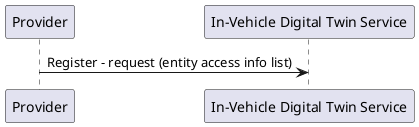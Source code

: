 @startuml

participant "Provider"
participant "In-Vehicle Digital Twin Service"

"Provider" -> "In-Vehicle Digital Twin Service" : Register - request (entity access info list)

@enduml
